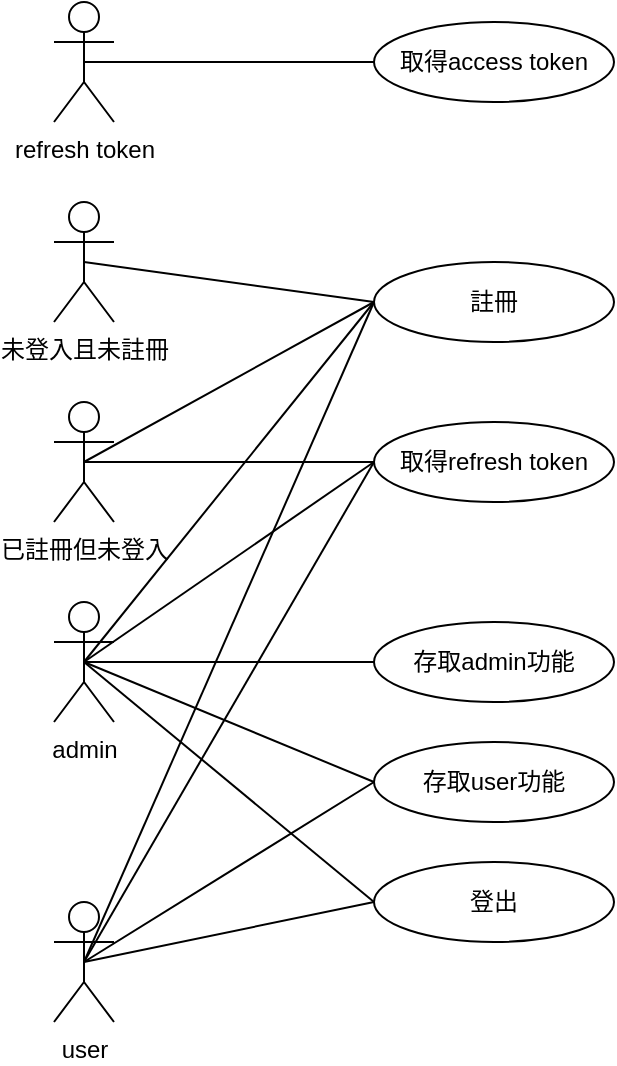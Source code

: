<mxfile compressed="true" version="14.5.1" type="device" pages="2"><diagram id="neheZCyEhFvTUJKkyBWh" name="use case"><mxGraphModel dx="813" dy="470" grid="1" gridSize="10" guides="1" tooltips="1" connect="1" arrows="1" fold="1" page="1" pageScale="1" pageWidth="827" pageHeight="1169" math="0" shadow="0"><root><mxCell id="0"/><mxCell id="1" parent="0"/><mxCell id="bsJisaB97SwhV6eoKHBl-20" style="rounded=0;orthogonalLoop=1;jettySize=auto;html=1;exitX=0.5;exitY=0.5;exitDx=0;exitDy=0;exitPerimeter=0;endArrow=none;endFill=0;entryX=0;entryY=0.5;entryDx=0;entryDy=0;" edge="1" parent="1" source="bsJisaB97SwhV6eoKHBl-1" target="bsJisaB97SwhV6eoKHBl-15"><mxGeometry relative="1" as="geometry"/></mxCell><mxCell id="bsJisaB97SwhV6eoKHBl-1" value="未登入且未註冊" style="shape=umlActor;verticalLabelPosition=bottom;verticalAlign=top;html=1;outlineConnect=0;" vertex="1" parent="1"><mxGeometry x="80" y="110" width="30" height="60" as="geometry"/></mxCell><mxCell id="bsJisaB97SwhV6eoKHBl-23" style="edgeStyle=none;rounded=0;orthogonalLoop=1;jettySize=auto;html=1;exitX=0.5;exitY=0.5;exitDx=0;exitDy=0;exitPerimeter=0;endArrow=none;endFill=0;" edge="1" parent="1" source="bsJisaB97SwhV6eoKHBl-2" target="bsJisaB97SwhV6eoKHBl-8"><mxGeometry relative="1" as="geometry"/></mxCell><mxCell id="bsJisaB97SwhV6eoKHBl-2" value="refresh token" style="shape=umlActor;verticalLabelPosition=bottom;verticalAlign=top;html=1;outlineConnect=0;" vertex="1" parent="1"><mxGeometry x="80" y="10" width="30" height="60" as="geometry"/></mxCell><mxCell id="bsJisaB97SwhV6eoKHBl-24" style="edgeStyle=none;rounded=0;orthogonalLoop=1;jettySize=auto;html=1;exitX=0.5;exitY=0.5;exitDx=0;exitDy=0;exitPerimeter=0;endArrow=none;endFill=0;entryX=0;entryY=0.5;entryDx=0;entryDy=0;" edge="1" parent="1" source="bsJisaB97SwhV6eoKHBl-3" target="bsJisaB97SwhV6eoKHBl-10"><mxGeometry relative="1" as="geometry"/></mxCell><mxCell id="bsJisaB97SwhV6eoKHBl-29" style="edgeStyle=none;rounded=0;orthogonalLoop=1;jettySize=auto;html=1;exitX=0.5;exitY=0.5;exitDx=0;exitDy=0;exitPerimeter=0;entryX=0;entryY=0.5;entryDx=0;entryDy=0;endArrow=none;endFill=0;" edge="1" parent="1" source="bsJisaB97SwhV6eoKHBl-3" target="bsJisaB97SwhV6eoKHBl-7"><mxGeometry relative="1" as="geometry"/></mxCell><mxCell id="bsJisaB97SwhV6eoKHBl-32" style="edgeStyle=none;rounded=0;orthogonalLoop=1;jettySize=auto;html=1;exitX=0.5;exitY=0.5;exitDx=0;exitDy=0;exitPerimeter=0;entryX=0;entryY=0.5;entryDx=0;entryDy=0;endArrow=none;endFill=0;" edge="1" parent="1" source="bsJisaB97SwhV6eoKHBl-3" target="bsJisaB97SwhV6eoKHBl-15"><mxGeometry relative="1" as="geometry"/></mxCell><mxCell id="R-UKawlsvW0BSQFd582a-2" style="rounded=0;orthogonalLoop=1;jettySize=auto;html=1;exitX=0.5;exitY=0.5;exitDx=0;exitDy=0;exitPerimeter=0;entryX=0;entryY=0.5;entryDx=0;entryDy=0;endArrow=none;endFill=0;" edge="1" parent="1" source="bsJisaB97SwhV6eoKHBl-3" target="R-UKawlsvW0BSQFd582a-1"><mxGeometry relative="1" as="geometry"/></mxCell><mxCell id="bsJisaB97SwhV6eoKHBl-3" value="user" style="shape=umlActor;verticalLabelPosition=bottom;verticalAlign=top;html=1;outlineConnect=0;" vertex="1" parent="1"><mxGeometry x="80" y="460" width="30" height="60" as="geometry"/></mxCell><mxCell id="bsJisaB97SwhV6eoKHBl-25" style="edgeStyle=none;rounded=0;orthogonalLoop=1;jettySize=auto;html=1;exitX=0.5;exitY=0.5;exitDx=0;exitDy=0;exitPerimeter=0;entryX=0;entryY=0.5;entryDx=0;entryDy=0;endArrow=none;endFill=0;" edge="1" parent="1" source="bsJisaB97SwhV6eoKHBl-4" target="bsJisaB97SwhV6eoKHBl-12"><mxGeometry relative="1" as="geometry"/></mxCell><mxCell id="bsJisaB97SwhV6eoKHBl-27" style="edgeStyle=none;rounded=0;orthogonalLoop=1;jettySize=auto;html=1;exitX=0.5;exitY=0.5;exitDx=0;exitDy=0;exitPerimeter=0;entryX=0;entryY=0.5;entryDx=0;entryDy=0;endArrow=none;endFill=0;" edge="1" parent="1" source="bsJisaB97SwhV6eoKHBl-4" target="bsJisaB97SwhV6eoKHBl-7"><mxGeometry relative="1" as="geometry"/></mxCell><mxCell id="bsJisaB97SwhV6eoKHBl-31" style="edgeStyle=none;rounded=0;orthogonalLoop=1;jettySize=auto;html=1;exitX=0.5;exitY=0.5;exitDx=0;exitDy=0;exitPerimeter=0;entryX=0;entryY=0.5;entryDx=0;entryDy=0;endArrow=none;endFill=0;" edge="1" parent="1" source="bsJisaB97SwhV6eoKHBl-4" target="bsJisaB97SwhV6eoKHBl-15"><mxGeometry relative="1" as="geometry"/></mxCell><mxCell id="bsJisaB97SwhV6eoKHBl-33" style="edgeStyle=none;rounded=0;orthogonalLoop=1;jettySize=auto;html=1;exitX=0.5;exitY=0.5;exitDx=0;exitDy=0;exitPerimeter=0;entryX=0;entryY=0.5;entryDx=0;entryDy=0;endArrow=none;endFill=0;" edge="1" parent="1" source="bsJisaB97SwhV6eoKHBl-4" target="bsJisaB97SwhV6eoKHBl-10"><mxGeometry relative="1" as="geometry"/></mxCell><mxCell id="R-UKawlsvW0BSQFd582a-3" style="edgeStyle=none;rounded=0;orthogonalLoop=1;jettySize=auto;html=1;exitX=0.5;exitY=0.5;exitDx=0;exitDy=0;exitPerimeter=0;entryX=0;entryY=0.5;entryDx=0;entryDy=0;endArrow=none;endFill=0;" edge="1" parent="1" source="bsJisaB97SwhV6eoKHBl-4" target="R-UKawlsvW0BSQFd582a-1"><mxGeometry relative="1" as="geometry"/></mxCell><mxCell id="bsJisaB97SwhV6eoKHBl-4" value="admin" style="shape=umlActor;verticalLabelPosition=bottom;verticalAlign=top;html=1;outlineConnect=0;" vertex="1" parent="1"><mxGeometry x="80" y="310" width="30" height="60" as="geometry"/></mxCell><mxCell id="bsJisaB97SwhV6eoKHBl-7" value="取得refresh token" style="ellipse;whiteSpace=wrap;html=1;" vertex="1" parent="1"><mxGeometry x="240" y="220" width="120" height="40" as="geometry"/></mxCell><mxCell id="bsJisaB97SwhV6eoKHBl-8" value="取得access token" style="ellipse;whiteSpace=wrap;html=1;" vertex="1" parent="1"><mxGeometry x="240" y="20" width="120" height="40" as="geometry"/></mxCell><mxCell id="bsJisaB97SwhV6eoKHBl-10" value="存取user功能" style="ellipse;whiteSpace=wrap;html=1;" vertex="1" parent="1"><mxGeometry x="240" y="380" width="120" height="40" as="geometry"/></mxCell><mxCell id="bsJisaB97SwhV6eoKHBl-12" value="存取admin功能" style="ellipse;whiteSpace=wrap;html=1;" vertex="1" parent="1"><mxGeometry x="240" y="320" width="120" height="40" as="geometry"/></mxCell><mxCell id="bsJisaB97SwhV6eoKHBl-15" value="註冊" style="ellipse;whiteSpace=wrap;html=1;" vertex="1" parent="1"><mxGeometry x="240" y="140" width="120" height="40" as="geometry"/></mxCell><mxCell id="bsJisaB97SwhV6eoKHBl-22" style="rounded=0;orthogonalLoop=1;jettySize=auto;html=1;exitX=0.5;exitY=0.5;exitDx=0;exitDy=0;exitPerimeter=0;endArrow=none;endFill=0;entryX=0;entryY=0.5;entryDx=0;entryDy=0;" edge="1" parent="1" source="bsJisaB97SwhV6eoKHBl-17" target="bsJisaB97SwhV6eoKHBl-7"><mxGeometry relative="1" as="geometry"><mxPoint x="240" y="180" as="targetPoint"/></mxGeometry></mxCell><mxCell id="bsJisaB97SwhV6eoKHBl-30" style="edgeStyle=none;rounded=0;orthogonalLoop=1;jettySize=auto;html=1;exitX=0.5;exitY=0.5;exitDx=0;exitDy=0;exitPerimeter=0;entryX=0;entryY=0.5;entryDx=0;entryDy=0;endArrow=none;endFill=0;" edge="1" parent="1" source="bsJisaB97SwhV6eoKHBl-17" target="bsJisaB97SwhV6eoKHBl-15"><mxGeometry relative="1" as="geometry"/></mxCell><mxCell id="bsJisaB97SwhV6eoKHBl-17" value="已註冊但未登入" style="shape=umlActor;verticalLabelPosition=bottom;verticalAlign=top;html=1;outlineConnect=0;" vertex="1" parent="1"><mxGeometry x="80" y="210" width="30" height="60" as="geometry"/></mxCell><mxCell id="R-UKawlsvW0BSQFd582a-1" value="登出" style="ellipse;whiteSpace=wrap;html=1;" vertex="1" parent="1"><mxGeometry x="240" y="440" width="120" height="40" as="geometry"/></mxCell></root></mxGraphModel></diagram><diagram id="NgzAmiPNPlyNjJuB54-Z" name="登入登出流程"><mxGraphModel dx="981" dy="567" grid="1" gridSize="10" guides="1" tooltips="1" connect="1" arrows="1" fold="1" page="1" pageScale="1" pageWidth="827" pageHeight="1169" math="0" shadow="0"><root><mxCell id="QTL-bgYSnZHcr2zcQUnB-0"/><mxCell id="QTL-bgYSnZHcr2zcQUnB-1" parent="QTL-bgYSnZHcr2zcQUnB-0"/><mxCell id="YnUcsLsnl45qWG0renhj-1" style="edgeStyle=none;rounded=0;orthogonalLoop=1;jettySize=auto;html=1;exitX=0.5;exitY=1;exitDx=0;exitDy=0;exitPerimeter=0;entryX=0.5;entryY=0;entryDx=0;entryDy=0;endArrow=classic;endFill=1;entryPerimeter=0;" edge="1" parent="QTL-bgYSnZHcr2zcQUnB-1" source="jRQEQYFJdCYDCo-H81Vm-0" target="YnUcsLsnl45qWG0renhj-18"><mxGeometry relative="1" as="geometry"/></mxCell><mxCell id="jRQEQYFJdCYDCo-H81Vm-0" value="登入" style="strokeWidth=2;html=1;shape=mxgraph.flowchart.start_2;whiteSpace=wrap;" vertex="1" parent="QTL-bgYSnZHcr2zcQUnB-1"><mxGeometry x="400" y="40" width="40" height="40" as="geometry"/></mxCell><mxCell id="jRQEQYFJdCYDCo-H81Vm-1" value="登出" style="strokeWidth=2;html=1;shape=mxgraph.flowchart.terminator;whiteSpace=wrap;" vertex="1" parent="QTL-bgYSnZHcr2zcQUnB-1"><mxGeometry x="380" y="1120" width="80" height="40" as="geometry"/></mxCell><mxCell id="YnUcsLsnl45qWG0renhj-6" style="edgeStyle=none;rounded=0;orthogonalLoop=1;jettySize=auto;html=1;entryX=0.5;entryY=0;entryDx=0;entryDy=0;endArrow=classic;endFill=1;exitX=0.5;exitY=1;exitDx=0;exitDy=0;exitPerimeter=0;" edge="1" parent="QTL-bgYSnZHcr2zcQUnB-1" source="YnUcsLsnl45qWG0renhj-18" target="YnUcsLsnl45qWG0renhj-2"><mxGeometry relative="1" as="geometry"><mxPoint x="420" y="180" as="sourcePoint"/></mxGeometry></mxCell><mxCell id="YnUcsLsnl45qWG0renhj-22" value="沒有" style="edgeLabel;html=1;align=center;verticalAlign=middle;resizable=0;points=[];" vertex="1" connectable="0" parent="YnUcsLsnl45qWG0renhj-6"><mxGeometry x="-0.24" y="1" relative="1" as="geometry"><mxPoint x="-21" y="4.83" as="offset"/></mxGeometry></mxCell><mxCell id="YnUcsLsnl45qWG0renhj-26" style="edgeStyle=orthogonalEdgeStyle;rounded=0;orthogonalLoop=1;jettySize=auto;html=1;exitX=0.5;exitY=1;exitDx=0;exitDy=0;endArrow=classic;endFill=1;entryX=0.5;entryY=0;entryDx=0;entryDy=0;" edge="1" parent="QTL-bgYSnZHcr2zcQUnB-1" source="YnUcsLsnl45qWG0renhj-2" target="YnUcsLsnl45qWG0renhj-4"><mxGeometry relative="1" as="geometry"><mxPoint x="540" y="160" as="targetPoint"/><Array as="points"><mxPoint x="420" y="240"/><mxPoint x="420" y="240"/></Array></mxGeometry></mxCell><mxCell id="YnUcsLsnl45qWG0renhj-2" value="顯示登入畫面" style="rounded=1;whiteSpace=wrap;html=1;absoluteArcSize=1;arcSize=14;strokeWidth=2;" vertex="1" parent="QTL-bgYSnZHcr2zcQUnB-1"><mxGeometry x="360" y="180" width="120" height="40" as="geometry"/></mxCell><mxCell id="YnUcsLsnl45qWG0renhj-9" style="edgeStyle=none;rounded=0;orthogonalLoop=1;jettySize=auto;html=1;exitX=0.5;exitY=1;exitDx=0;exitDy=0;exitPerimeter=0;entryX=0.5;entryY=0;entryDx=0;entryDy=0;endArrow=classic;endFill=1;" edge="1" parent="QTL-bgYSnZHcr2zcQUnB-1" source="YnUcsLsnl45qWG0renhj-3" target="YnUcsLsnl45qWG0renhj-13"><mxGeometry relative="1" as="geometry"/></mxCell><mxCell id="YnUcsLsnl45qWG0renhj-10" value="正確" style="edgeLabel;html=1;align=center;verticalAlign=middle;resizable=0;points=[];" vertex="1" connectable="0" parent="YnUcsLsnl45qWG0renhj-9"><mxGeometry x="-0.451" relative="1" as="geometry"><mxPoint x="20" y="8.97" as="offset"/></mxGeometry></mxCell><mxCell id="YnUcsLsnl45qWG0renhj-11" style="edgeStyle=orthogonalEdgeStyle;rounded=0;orthogonalLoop=1;jettySize=auto;html=1;entryX=1;entryY=0.5;entryDx=0;entryDy=0;endArrow=classic;endFill=1;" edge="1" parent="QTL-bgYSnZHcr2zcQUnB-1" source="YnUcsLsnl45qWG0renhj-3" target="YnUcsLsnl45qWG0renhj-2"><mxGeometry relative="1" as="geometry"><Array as="points"><mxPoint x="620" y="350"/><mxPoint x="620" y="200"/></Array></mxGeometry></mxCell><mxCell id="YnUcsLsnl45qWG0renhj-20" value="錯誤" style="edgeLabel;html=1;align=center;verticalAlign=middle;resizable=0;points=[];" vertex="1" connectable="0" parent="YnUcsLsnl45qWG0renhj-11"><mxGeometry x="-0.64" y="-2" relative="1" as="geometry"><mxPoint x="-19.48" y="-11.97" as="offset"/></mxGeometry></mxCell><mxCell id="YnUcsLsnl45qWG0renhj-21" value="" style="edgeStyle=orthogonalEdgeStyle;rounded=0;orthogonalLoop=1;jettySize=auto;html=1;endArrow=classic;endFill=1;" edge="1" parent="QTL-bgYSnZHcr2zcQUnB-1" source="YnUcsLsnl45qWG0renhj-3" target="YnUcsLsnl45qWG0renhj-13"><mxGeometry relative="1" as="geometry"/></mxCell><mxCell id="YnUcsLsnl45qWG0renhj-3" value="帳號密碼是否正確" style="strokeWidth=2;html=1;shape=mxgraph.flowchart.decision;whiteSpace=wrap;" vertex="1" parent="QTL-bgYSnZHcr2zcQUnB-1"><mxGeometry x="345" y="330" width="150" height="40" as="geometry"/></mxCell><mxCell id="YnUcsLsnl45qWG0renhj-7" style="edgeStyle=none;rounded=0;orthogonalLoop=1;jettySize=auto;html=1;exitX=0.5;exitY=1;exitDx=0;exitDy=0;entryX=0.5;entryY=0;entryDx=0;entryDy=0;endArrow=classic;endFill=1;" edge="1" parent="QTL-bgYSnZHcr2zcQUnB-1" source="YnUcsLsnl45qWG0renhj-4" target="YnUcsLsnl45qWG0renhj-5"><mxGeometry relative="1" as="geometry"/></mxCell><mxCell id="YnUcsLsnl45qWG0renhj-4" value="輸入帳號" style="shape=parallelogram;html=1;strokeWidth=2;perimeter=parallelogramPerimeter;whiteSpace=wrap;rounded=1;arcSize=12;size=0.23;" vertex="1" parent="QTL-bgYSnZHcr2zcQUnB-1"><mxGeometry x="360" y="250" width="120" height="20" as="geometry"/></mxCell><mxCell id="YnUcsLsnl45qWG0renhj-8" style="edgeStyle=none;rounded=0;orthogonalLoop=1;jettySize=auto;html=1;exitX=0.5;exitY=1;exitDx=0;exitDy=0;entryX=0.5;entryY=0;entryDx=0;entryDy=0;entryPerimeter=0;endArrow=classic;endFill=1;" edge="1" parent="QTL-bgYSnZHcr2zcQUnB-1" source="YnUcsLsnl45qWG0renhj-5" target="YnUcsLsnl45qWG0renhj-3"><mxGeometry relative="1" as="geometry"/></mxCell><mxCell id="YnUcsLsnl45qWG0renhj-5" value="輸入密碼" style="shape=parallelogram;html=1;strokeWidth=2;perimeter=parallelogramPerimeter;whiteSpace=wrap;rounded=1;arcSize=12;size=0.23;" vertex="1" parent="QTL-bgYSnZHcr2zcQUnB-1"><mxGeometry x="360" y="290" width="120" height="20" as="geometry"/></mxCell><mxCell id="YnUcsLsnl45qWG0renhj-27" style="edgeStyle=orthogonalEdgeStyle;rounded=0;orthogonalLoop=1;jettySize=auto;html=1;exitX=0.5;exitY=1;exitDx=0;exitDy=0;entryX=0.5;entryY=0;entryDx=0;entryDy=0;endArrow=classic;endFill=1;" edge="1" parent="QTL-bgYSnZHcr2zcQUnB-1" source="YnUcsLsnl45qWG0renhj-12" target="YnUcsLsnl45qWG0renhj-28"><mxGeometry relative="1" as="geometry"><mxPoint x="420" y="540" as="targetPoint"/><Array as="points"><mxPoint x="420" y="560"/><mxPoint x="420" y="560"/></Array></mxGeometry></mxCell><mxCell id="YnUcsLsnl45qWG0renhj-12" value="前端暫存refresh token" style="rounded=1;whiteSpace=wrap;html=1;absoluteArcSize=1;arcSize=14;strokeWidth=2;" vertex="1" parent="QTL-bgYSnZHcr2zcQUnB-1"><mxGeometry x="355" y="460" width="130" height="40" as="geometry"/></mxCell><mxCell id="YnUcsLsnl45qWG0renhj-14" style="edgeStyle=orthogonalEdgeStyle;rounded=0;orthogonalLoop=1;jettySize=auto;html=1;entryX=0.5;entryY=0;entryDx=0;entryDy=0;endArrow=classic;endFill=1;" edge="1" parent="QTL-bgYSnZHcr2zcQUnB-1" source="YnUcsLsnl45qWG0renhj-13" target="YnUcsLsnl45qWG0renhj-12"><mxGeometry relative="1" as="geometry"/></mxCell><mxCell id="YnUcsLsnl45qWG0renhj-13" value="refresh token" style="shape=parallelogram;html=1;strokeWidth=2;perimeter=parallelogramPerimeter;whiteSpace=wrap;rounded=1;arcSize=12;size=0.23;" vertex="1" parent="QTL-bgYSnZHcr2zcQUnB-1"><mxGeometry x="345" y="410" width="150" height="20" as="geometry"/></mxCell><mxCell id="YnUcsLsnl45qWG0renhj-23" style="edgeStyle=orthogonalEdgeStyle;rounded=0;orthogonalLoop=1;jettySize=auto;html=1;endArrow=classic;endFill=1;entryX=0.527;entryY=-0.011;entryDx=0;entryDy=0;exitX=0;exitY=0.5;exitDx=0;exitDy=0;exitPerimeter=0;entryPerimeter=0;" edge="1" parent="QTL-bgYSnZHcr2zcQUnB-1" source="YnUcsLsnl45qWG0renhj-18" target="baADTUIsUW2w09EVfIm0-1"><mxGeometry relative="1" as="geometry"><mxPoint x="250" y="760" as="targetPoint"/><mxPoint x="297.36" y="120.44" as="sourcePoint"/><Array as="points"><mxPoint x="180" y="120"/><mxPoint x="180" y="530"/></Array></mxGeometry></mxCell><mxCell id="YnUcsLsnl45qWG0renhj-24" value="有" style="edgeLabel;html=1;align=center;verticalAlign=middle;resizable=0;points=[];" vertex="1" connectable="0" parent="YnUcsLsnl45qWG0renhj-23"><mxGeometry x="-0.292" y="1" relative="1" as="geometry"><mxPoint x="58.97" y="-83.14" as="offset"/></mxGeometry></mxCell><mxCell id="YnUcsLsnl45qWG0renhj-18" value="暫存內是否有refresh token" style="strokeWidth=2;html=1;shape=mxgraph.flowchart.decision;whiteSpace=wrap;" vertex="1" parent="QTL-bgYSnZHcr2zcQUnB-1"><mxGeometry x="310" y="100" width="220" height="40" as="geometry"/></mxCell><mxCell id="YnUcsLsnl45qWG0renhj-36" style="edgeStyle=orthogonalEdgeStyle;rounded=0;orthogonalLoop=1;jettySize=auto;html=1;exitX=0.5;exitY=1;exitDx=0;exitDy=0;entryX=0.5;entryY=0;entryDx=0;entryDy=0;endArrow=classic;endFill=1;" edge="1" parent="QTL-bgYSnZHcr2zcQUnB-1" source="YnUcsLsnl45qWG0renhj-25" target="YnUcsLsnl45qWG0renhj-37"><mxGeometry relative="1" as="geometry"/></mxCell><mxCell id="YnUcsLsnl45qWG0renhj-25" value="顯示首頁" style="rounded=1;whiteSpace=wrap;html=1;absoluteArcSize=1;arcSize=14;strokeWidth=2;" vertex="1" parent="QTL-bgYSnZHcr2zcQUnB-1"><mxGeometry x="210" y="810" width="100" height="40" as="geometry"/></mxCell><mxCell id="YnUcsLsnl45qWG0renhj-31" style="edgeStyle=orthogonalEdgeStyle;rounded=0;orthogonalLoop=1;jettySize=auto;html=1;exitX=0.5;exitY=1;exitDx=0;exitDy=0;endArrow=classic;endFill=1;entryX=0.5;entryY=0;entryDx=0;entryDy=0;entryPerimeter=0;" edge="1" parent="QTL-bgYSnZHcr2zcQUnB-1" source="YnUcsLsnl45qWG0renhj-28" target="baADTUIsUW2w09EVfIm0-4"><mxGeometry relative="1" as="geometry"><mxPoint x="420" y="650" as="targetPoint"/></mxGeometry></mxCell><mxCell id="YnUcsLsnl45qWG0renhj-28" value="獲取access token" style="rounded=1;whiteSpace=wrap;html=1;absoluteArcSize=1;arcSize=14;strokeWidth=2;" vertex="1" parent="QTL-bgYSnZHcr2zcQUnB-1"><mxGeometry x="355" y="590" width="130" height="40" as="geometry"/></mxCell><mxCell id="YnUcsLsnl45qWG0renhj-29" value="refresh token" style="shape=parallelogram;html=1;strokeWidth=2;perimeter=parallelogramPerimeter;whiteSpace=wrap;rounded=1;arcSize=12;size=0.23;" vertex="1" parent="QTL-bgYSnZHcr2zcQUnB-1"><mxGeometry x="345" y="540" width="150" height="20" as="geometry"/></mxCell><mxCell id="YnUcsLsnl45qWG0renhj-35" style="edgeStyle=orthogonalEdgeStyle;rounded=0;orthogonalLoop=1;jettySize=auto;html=1;exitX=0;exitY=0.5;exitDx=0;exitDy=0;entryX=1;entryY=0.5;entryDx=0;entryDy=0;endArrow=classic;endFill=1;" edge="1" parent="QTL-bgYSnZHcr2zcQUnB-1" source="YnUcsLsnl45qWG0renhj-30" target="YnUcsLsnl45qWG0renhj-25"><mxGeometry relative="1" as="geometry"/></mxCell><mxCell id="YnUcsLsnl45qWG0renhj-30" value="前端暫存access token" style="rounded=1;whiteSpace=wrap;html=1;absoluteArcSize=1;arcSize=14;strokeWidth=2;" vertex="1" parent="QTL-bgYSnZHcr2zcQUnB-1"><mxGeometry x="355" y="810" width="130" height="40" as="geometry"/></mxCell><mxCell id="YnUcsLsnl45qWG0renhj-34" style="edgeStyle=orthogonalEdgeStyle;rounded=0;orthogonalLoop=1;jettySize=auto;html=1;exitX=0.5;exitY=1;exitDx=0;exitDy=0;endArrow=classic;endFill=1;entryX=0.5;entryY=0;entryDx=0;entryDy=0;" edge="1" parent="QTL-bgYSnZHcr2zcQUnB-1" source="YnUcsLsnl45qWG0renhj-32" target="YnUcsLsnl45qWG0renhj-30"><mxGeometry relative="1" as="geometry"><mxPoint x="420" y="780" as="targetPoint"/></mxGeometry></mxCell><mxCell id="YnUcsLsnl45qWG0renhj-32" value="refresh token" style="shape=parallelogram;html=1;strokeWidth=2;perimeter=parallelogramPerimeter;whiteSpace=wrap;rounded=1;arcSize=12;size=0.23;" vertex="1" parent="QTL-bgYSnZHcr2zcQUnB-1"><mxGeometry x="345" y="750" width="150" height="20" as="geometry"/></mxCell><mxCell id="YnUcsLsnl45qWG0renhj-39" style="edgeStyle=orthogonalEdgeStyle;rounded=0;orthogonalLoop=1;jettySize=auto;html=1;exitX=0.5;exitY=1;exitDx=0;exitDy=0;entryX=0.5;entryY=0;entryDx=0;entryDy=0;endArrow=classic;endFill=1;" edge="1" parent="QTL-bgYSnZHcr2zcQUnB-1" source="YnUcsLsnl45qWG0renhj-37" target="YnUcsLsnl45qWG0renhj-38"><mxGeometry relative="1" as="geometry"/></mxCell><mxCell id="YnUcsLsnl45qWG0renhj-37" value="使用者按下登出" style="rounded=1;whiteSpace=wrap;html=1;absoluteArcSize=1;arcSize=14;strokeWidth=2;" vertex="1" parent="QTL-bgYSnZHcr2zcQUnB-1"><mxGeometry x="355" y="980" width="130" height="40" as="geometry"/></mxCell><mxCell id="YnUcsLsnl45qWG0renhj-40" style="edgeStyle=orthogonalEdgeStyle;rounded=0;orthogonalLoop=1;jettySize=auto;html=1;exitX=0.5;exitY=1;exitDx=0;exitDy=0;entryX=0.5;entryY=0;entryDx=0;entryDy=0;entryPerimeter=0;endArrow=classic;endFill=1;" edge="1" parent="QTL-bgYSnZHcr2zcQUnB-1" source="YnUcsLsnl45qWG0renhj-38" target="jRQEQYFJdCYDCo-H81Vm-1"><mxGeometry relative="1" as="geometry"/></mxCell><mxCell id="YnUcsLsnl45qWG0renhj-38" value="前端清除refresh token + access token" style="rounded=1;whiteSpace=wrap;html=1;absoluteArcSize=1;arcSize=14;strokeWidth=2;" vertex="1" parent="QTL-bgYSnZHcr2zcQUnB-1"><mxGeometry x="355" y="1050" width="130" height="40" as="geometry"/></mxCell><mxCell id="baADTUIsUW2w09EVfIm0-2" value="沒有" style="edgeStyle=orthogonalEdgeStyle;rounded=0;orthogonalLoop=1;jettySize=auto;html=1;entryX=0;entryY=0.5;entryDx=0;entryDy=0;endArrow=classic;endFill=1;" edge="1" parent="QTL-bgYSnZHcr2zcQUnB-1" source="baADTUIsUW2w09EVfIm0-1" target="YnUcsLsnl45qWG0renhj-28"><mxGeometry relative="1" as="geometry"/></mxCell><mxCell id="baADTUIsUW2w09EVfIm0-3" value="有" style="edgeStyle=orthogonalEdgeStyle;rounded=0;orthogonalLoop=1;jettySize=auto;html=1;exitX=0.5;exitY=1;exitDx=0;exitDy=0;exitPerimeter=0;entryX=0.5;entryY=0;entryDx=0;entryDy=0;endArrow=classic;endFill=1;" edge="1" parent="QTL-bgYSnZHcr2zcQUnB-1" source="baADTUIsUW2w09EVfIm0-1" target="YnUcsLsnl45qWG0renhj-25"><mxGeometry relative="1" as="geometry"/></mxCell><mxCell id="baADTUIsUW2w09EVfIm0-1" value="暫存內是否有access token" style="strokeWidth=2;html=1;shape=mxgraph.flowchart.decision;whiteSpace=wrap;" vertex="1" parent="QTL-bgYSnZHcr2zcQUnB-1"><mxGeometry x="70" y="530" width="220" height="40" as="geometry"/></mxCell><mxCell id="baADTUIsUW2w09EVfIm0-5" value="成功" style="edgeStyle=orthogonalEdgeStyle;rounded=0;orthogonalLoop=1;jettySize=auto;html=1;exitX=0.5;exitY=1;exitDx=0;exitDy=0;exitPerimeter=0;entryX=0.5;entryY=0;entryDx=0;entryDy=0;endArrow=classic;endFill=1;" edge="1" parent="QTL-bgYSnZHcr2zcQUnB-1" source="baADTUIsUW2w09EVfIm0-4" target="YnUcsLsnl45qWG0renhj-32"><mxGeometry relative="1" as="geometry"/></mxCell><mxCell id="baADTUIsUW2w09EVfIm0-6" value="失敗" style="edgeStyle=orthogonalEdgeStyle;rounded=0;orthogonalLoop=1;jettySize=auto;html=1;exitX=1;exitY=0.5;exitDx=0;exitDy=0;exitPerimeter=0;endArrow=classic;endFill=1;" edge="1" parent="QTL-bgYSnZHcr2zcQUnB-1" source="baADTUIsUW2w09EVfIm0-4"><mxGeometry x="-0.862" y="20" relative="1" as="geometry"><mxPoint x="480" y="200" as="targetPoint"/><Array as="points"><mxPoint x="670" y="680"/><mxPoint x="670" y="200"/></Array><mxPoint as="offset"/></mxGeometry></mxCell><mxCell id="baADTUIsUW2w09EVfIm0-4" value="獲取access token&lt;br&gt;是否成功" style="strokeWidth=2;html=1;shape=mxgraph.flowchart.decision;whiteSpace=wrap;" vertex="1" parent="QTL-bgYSnZHcr2zcQUnB-1"><mxGeometry x="295" y="660" width="250" height="40" as="geometry"/></mxCell></root></mxGraphModel></diagram></mxfile>